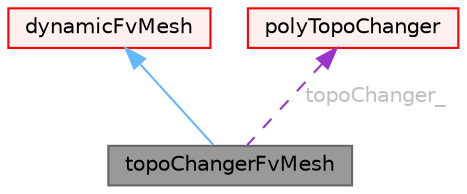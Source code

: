 digraph "topoChangerFvMesh"
{
 // LATEX_PDF_SIZE
  bgcolor="transparent";
  edge [fontname=Helvetica,fontsize=10,labelfontname=Helvetica,labelfontsize=10];
  node [fontname=Helvetica,fontsize=10,shape=box,height=0.2,width=0.4];
  Node1 [id="Node000001",label="topoChangerFvMesh",height=0.2,width=0.4,color="gray40", fillcolor="grey60", style="filled", fontcolor="black",tooltip="Abstract base class for a topology changing fvMesh."];
  Node2 -> Node1 [id="edge1_Node000001_Node000002",dir="back",color="steelblue1",style="solid",tooltip=" "];
  Node2 [id="Node000002",label="dynamicFvMesh",height=0.2,width=0.4,color="red", fillcolor="#FFF0F0", style="filled",URL="$classFoam_1_1dynamicFvMesh.html",tooltip="Abstract base class for geometry and/or topology changing fvMesh."];
  Node55 -> Node1 [id="edge2_Node000001_Node000055",dir="back",color="darkorchid3",style="dashed",tooltip=" ",label=" topoChanger_",fontcolor="grey" ];
  Node55 [id="Node000055",label="polyTopoChanger",height=0.2,width=0.4,color="red", fillcolor="#FFF0F0", style="filled",URL="$classFoam_1_1polyTopoChanger.html",tooltip="List of mesh modifiers defining the mesh dynamics."];
}

